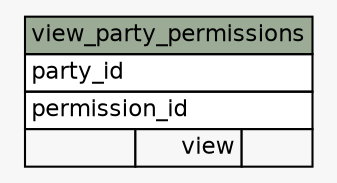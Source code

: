 // dot 2.38.0 on Linux 3.19.0-18-generic
// SchemaSpy rev 590
digraph "view_party_permissions" {
  graph [
    rankdir="RL"
    bgcolor="#f7f7f7"
    nodesep="0.18"
    ranksep="0.46"
    fontname="Helvetica"
    fontsize="11"
  ];
  node [
    fontname="Helvetica"
    fontsize="11"
    shape="plaintext"
  ];
  edge [
    arrowsize="0.8"
  ];
  "view_party_permissions" [
    label=<
    <TABLE BORDER="0" CELLBORDER="1" CELLSPACING="0" BGCOLOR="#ffffff">
      <TR><TD COLSPAN="3" BGCOLOR="#9bab96" ALIGN="CENTER">view_party_permissions</TD></TR>
      <TR><TD PORT="party_id" COLSPAN="3" ALIGN="LEFT">party_id</TD></TR>
      <TR><TD PORT="permission_id" COLSPAN="3" ALIGN="LEFT">permission_id</TD></TR>
      <TR><TD ALIGN="LEFT" BGCOLOR="#f7f7f7">  </TD><TD ALIGN="RIGHT" BGCOLOR="#f7f7f7">view</TD><TD ALIGN="RIGHT" BGCOLOR="#f7f7f7">  </TD></TR>
    </TABLE>>
    URL="tables/view_party_permissions.html"
    tooltip="view_party_permissions"
  ];
}
